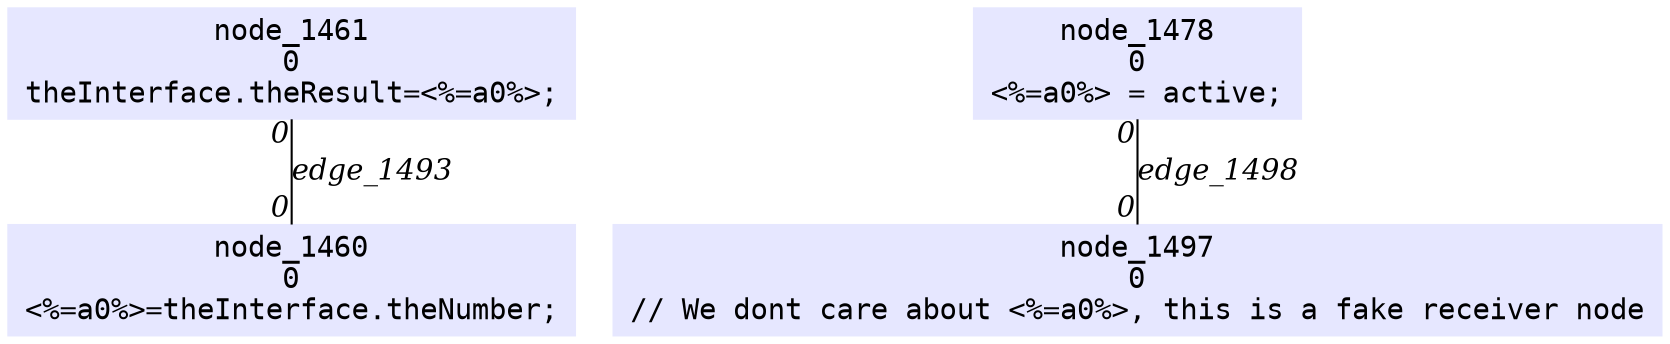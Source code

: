 digraph g{node_1460 [shape=box, style=filled, color="0.66 0.1 1.0", fontname="Courier", label="node_1460
0
<%=a0%>=theInterface.theNumber;
" ]
node_1461 [shape=box, style=filled, color="0.66 0.1 1.0", fontname="Courier", label="node_1461
0
theInterface.theResult=<%=a0%>;
" ]
node_1478 [shape=box, style=filled, color="0.66 0.1 1.0", fontname="Courier", label="node_1478
0
<%=a0%> = active;
" ]
node_1497 [shape=box, style=filled, color="0.66 0.1 1.0", fontname="Courier", label="node_1497
0
// We dont care about <%=a0%>, this is a fake receiver node
" ]
node_1461 -> node_1460 [dir=none, arrowHead=none, fontname="Times-Italic", label="edge_1493",  headlabel="0", taillabel="0" ]
node_1478 -> node_1497 [dir=none, arrowHead=none, fontname="Times-Italic", label="edge_1498",  headlabel="0", taillabel="0" ]
}